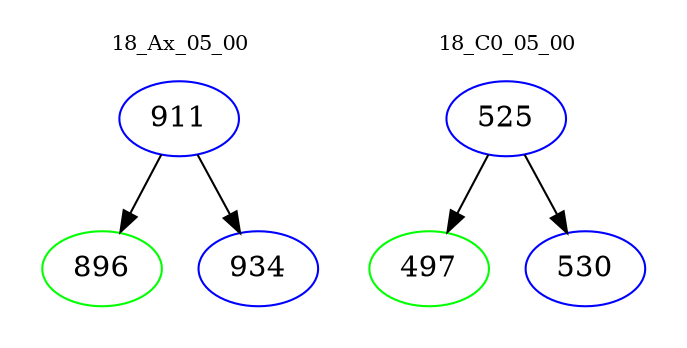 digraph{
subgraph cluster_0 {
color = white
label = "18_Ax_05_00";
fontsize=10;
T0_911 [label="911", color="blue"]
T0_911 -> T0_896 [color="black"]
T0_896 [label="896", color="green"]
T0_911 -> T0_934 [color="black"]
T0_934 [label="934", color="blue"]
}
subgraph cluster_1 {
color = white
label = "18_C0_05_00";
fontsize=10;
T1_525 [label="525", color="blue"]
T1_525 -> T1_497 [color="black"]
T1_497 [label="497", color="green"]
T1_525 -> T1_530 [color="black"]
T1_530 [label="530", color="blue"]
}
}
